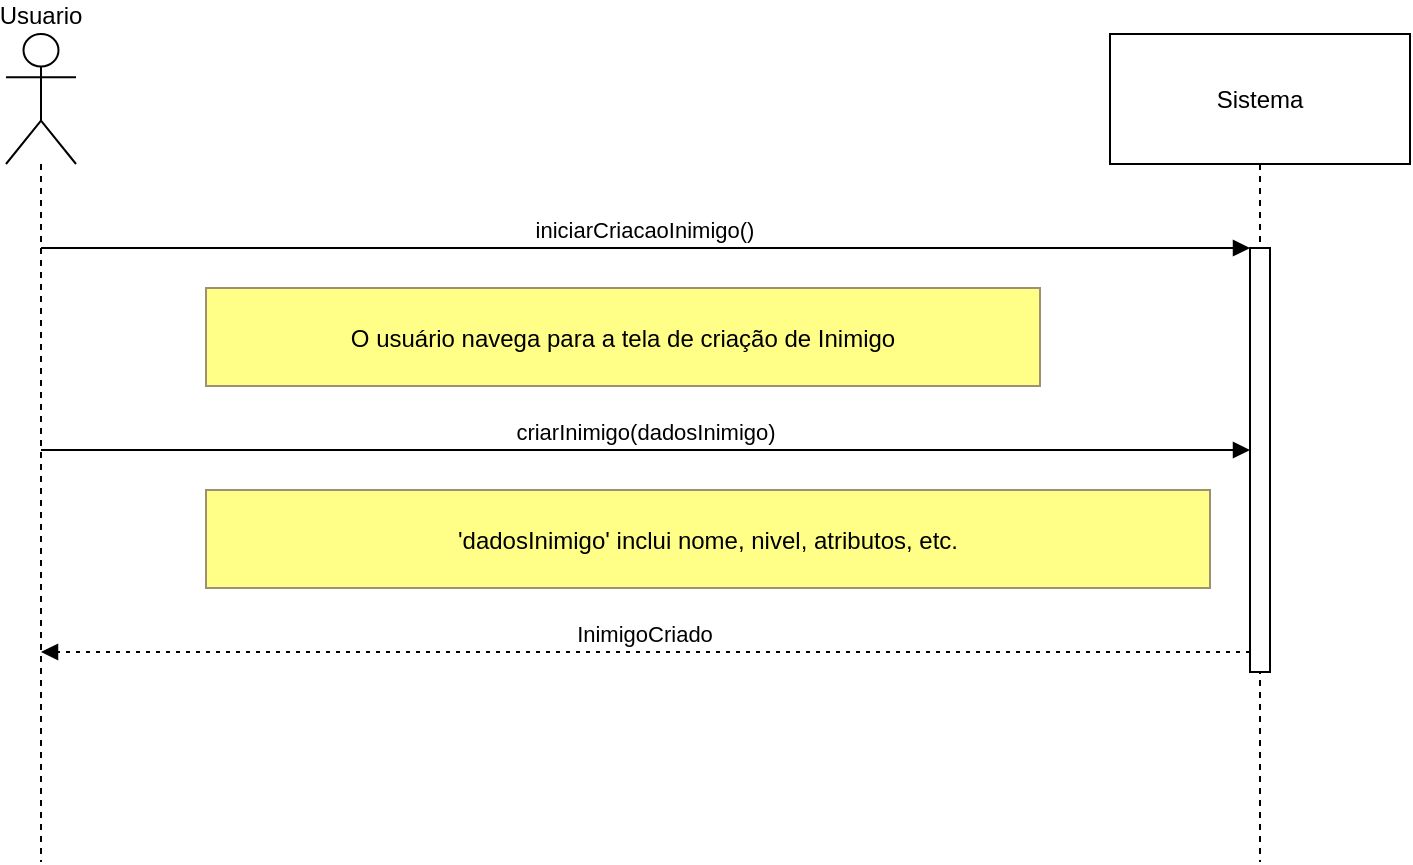 <mxfile version="27.2.0">
  <diagram name="Página-1" id="rdzMfFj89MIpavg5kFsg">
    <mxGraphModel grid="1" page="1" gridSize="10" guides="1" tooltips="1" connect="1" arrows="1" fold="1" pageScale="1" pageWidth="827" pageHeight="1169" math="0" shadow="0">
      <root>
        <mxCell id="0" />
        <mxCell id="1" parent="0" />
        <mxCell id="5meDuc_fsTC-Nidfgsel-9" value="Usuario" style="shape=umlLifeline;perimeter=lifelinePerimeter;whiteSpace=wrap;container=1;dropTarget=0;collapsible=0;recursiveResize=0;outlineConnect=0;portConstraint=eastwest;newEdgeStyle={&quot;edgeStyle&quot;:&quot;elbowEdgeStyle&quot;,&quot;elbow&quot;:&quot;vertical&quot;,&quot;curved&quot;:0,&quot;rounded&quot;:0};participant=umlActor;verticalAlign=bottom;labelPosition=center;verticalLabelPosition=top;align=center;size=65;" vertex="1" parent="1">
          <mxGeometry x="1030" y="530" width="35" height="414" as="geometry" />
        </mxCell>
        <mxCell id="5meDuc_fsTC-Nidfgsel-10" value="Sistema" style="shape=umlLifeline;perimeter=lifelinePerimeter;whiteSpace=wrap;container=1;dropTarget=0;collapsible=0;recursiveResize=0;outlineConnect=0;portConstraint=eastwest;newEdgeStyle={&quot;edgeStyle&quot;:&quot;elbowEdgeStyle&quot;,&quot;elbow&quot;:&quot;vertical&quot;,&quot;curved&quot;:0,&quot;rounded&quot;:0};size=65;" vertex="1" parent="1">
          <mxGeometry x="1582" y="530" width="150" height="414" as="geometry" />
        </mxCell>
        <mxCell id="5meDuc_fsTC-Nidfgsel-11" value="" style="points=[];perimeter=orthogonalPerimeter;outlineConnect=0;targetShapes=umlLifeline;portConstraint=eastwest;newEdgeStyle={&quot;edgeStyle&quot;:&quot;elbowEdgeStyle&quot;,&quot;elbow&quot;:&quot;vertical&quot;,&quot;curved&quot;:0,&quot;rounded&quot;:0}" vertex="1" parent="5meDuc_fsTC-Nidfgsel-10">
          <mxGeometry x="70" y="107" width="10" height="212" as="geometry" />
        </mxCell>
        <mxCell id="5meDuc_fsTC-Nidfgsel-12" value="iniciarCriacaoInimigo()" style="verticalAlign=bottom;edgeStyle=elbowEdgeStyle;elbow=vertical;curved=0;rounded=0;endArrow=block;" edge="1" parent="1" source="5meDuc_fsTC-Nidfgsel-9" target="5meDuc_fsTC-Nidfgsel-11">
          <mxGeometry x="-0.001" relative="1" as="geometry">
            <Array as="points">
              <mxPoint x="1390" y="637" />
            </Array>
            <mxPoint as="offset" />
          </mxGeometry>
        </mxCell>
        <mxCell id="5meDuc_fsTC-Nidfgsel-13" value="criarInimigo(dadosInimigo)" style="verticalAlign=bottom;edgeStyle=elbowEdgeStyle;elbow=vertical;curved=0;rounded=0;endArrow=block;" edge="1" parent="1" source="5meDuc_fsTC-Nidfgsel-9" target="5meDuc_fsTC-Nidfgsel-11">
          <mxGeometry relative="1" as="geometry">
            <Array as="points">
              <mxPoint x="1388" y="738" />
            </Array>
          </mxGeometry>
        </mxCell>
        <mxCell id="5meDuc_fsTC-Nidfgsel-14" value="InimigoCriado" style="verticalAlign=bottom;edgeStyle=elbowEdgeStyle;elbow=vertical;curved=0;rounded=0;dashed=1;dashPattern=2 3;endArrow=block;" edge="1" parent="1" source="5meDuc_fsTC-Nidfgsel-11" target="5meDuc_fsTC-Nidfgsel-9">
          <mxGeometry relative="1" as="geometry">
            <Array as="points">
              <mxPoint x="1391" y="839" />
            </Array>
          </mxGeometry>
        </mxCell>
        <mxCell id="5meDuc_fsTC-Nidfgsel-15" value="O usuário navega para a tela de criação de Inimigo" style="fillColor=#ffff88;strokeColor=#9E916F;" vertex="1" parent="1">
          <mxGeometry x="1130" y="657" width="417" height="49" as="geometry" />
        </mxCell>
        <mxCell id="5meDuc_fsTC-Nidfgsel-16" value="&#39;dadosInimigo&#39; inclui nome, nivel, atributos, etc." style="fillColor=#ffff88;strokeColor=#9E916F;" vertex="1" parent="1">
          <mxGeometry x="1130" y="758" width="502" height="49" as="geometry" />
        </mxCell>
      </root>
    </mxGraphModel>
  </diagram>
</mxfile>
